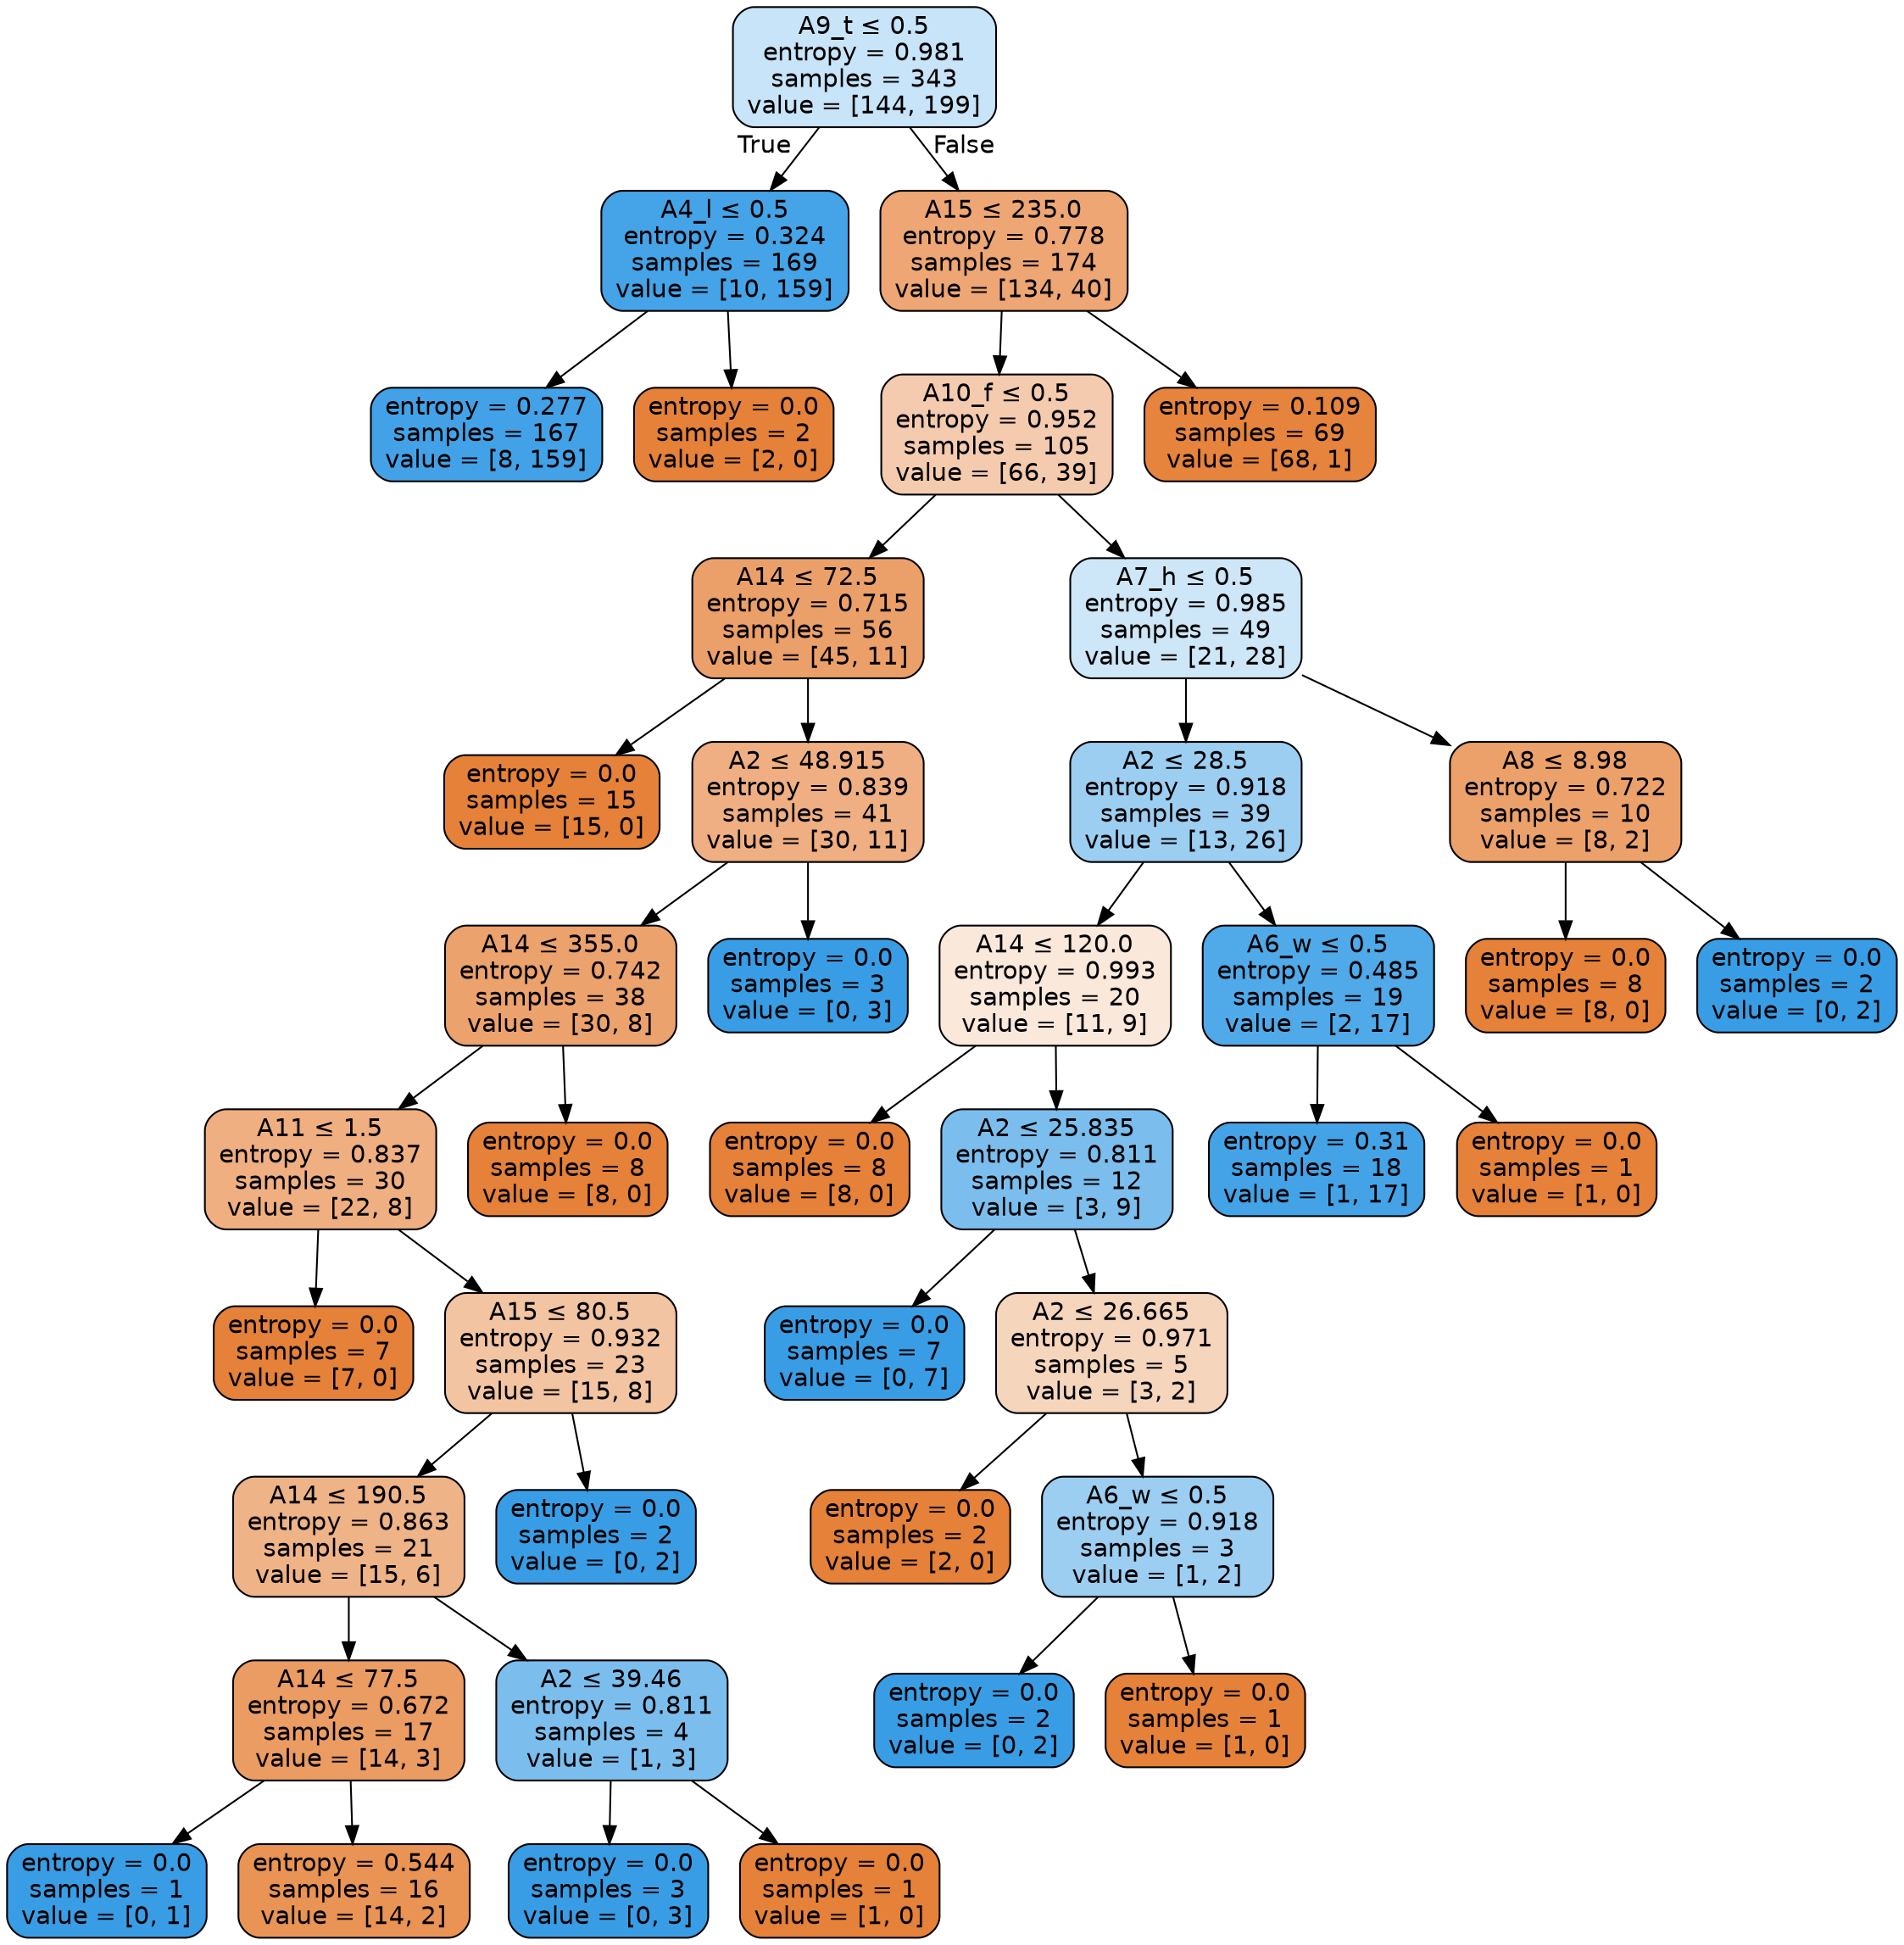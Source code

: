 digraph Tree {
node [shape=box, style="filled, rounded", color="black", fontname=helvetica] ;
edge [fontname=helvetica] ;
0 [label=<A9_t &le; 0.5<br/>entropy = 0.981<br/>samples = 343<br/>value = [144, 199]>, fillcolor="#399de546"] ;
1 [label=<A4_l &le; 0.5<br/>entropy = 0.324<br/>samples = 169<br/>value = [10, 159]>, fillcolor="#399de5ef"] ;
0 -> 1 [labeldistance=2.5, labelangle=45, headlabel="True"] ;
2 [label=<entropy = 0.277<br/>samples = 167<br/>value = [8, 159]>, fillcolor="#399de5f2"] ;
1 -> 2 ;
27 [label=<entropy = 0.0<br/>samples = 2<br/>value = [2, 0]>, fillcolor="#e58139ff"] ;
1 -> 27 ;
28 [label=<A15 &le; 235.0<br/>entropy = 0.778<br/>samples = 174<br/>value = [134, 40]>, fillcolor="#e58139b3"] ;
0 -> 28 [labeldistance=2.5, labelangle=-45, headlabel="False"] ;
29 [label=<A10_f &le; 0.5<br/>entropy = 0.952<br/>samples = 105<br/>value = [66, 39]>, fillcolor="#e5813968"] ;
28 -> 29 ;
30 [label=<A14 &le; 72.5<br/>entropy = 0.715<br/>samples = 56<br/>value = [45, 11]>, fillcolor="#e58139c1"] ;
29 -> 30 ;
31 [label=<entropy = 0.0<br/>samples = 15<br/>value = [15, 0]>, fillcolor="#e58139ff"] ;
30 -> 31 ;
32 [label=<A2 &le; 48.915<br/>entropy = 0.839<br/>samples = 41<br/>value = [30, 11]>, fillcolor="#e58139a1"] ;
30 -> 32 ;
33 [label=<A14 &le; 355.0<br/>entropy = 0.742<br/>samples = 38<br/>value = [30, 8]>, fillcolor="#e58139bb"] ;
32 -> 33 ;
34 [label=<A11 &le; 1.5<br/>entropy = 0.837<br/>samples = 30<br/>value = [22, 8]>, fillcolor="#e58139a2"] ;
33 -> 34 ;
35 [label=<entropy = 0.0<br/>samples = 7<br/>value = [7, 0]>, fillcolor="#e58139ff"] ;
34 -> 35 ;
36 [label=<A15 &le; 80.5<br/>entropy = 0.932<br/>samples = 23<br/>value = [15, 8]>, fillcolor="#e5813977"] ;
34 -> 36 ;
37 [label=<A14 &le; 190.5<br/>entropy = 0.863<br/>samples = 21<br/>value = [15, 6]>, fillcolor="#e5813999"] ;
36 -> 37 ;
38 [label=<A14 &le; 77.5<br/>entropy = 0.672<br/>samples = 17<br/>value = [14, 3]>, fillcolor="#e58139c8"] ;
37 -> 38 ;
39 [label=<entropy = 0.0<br/>samples = 1<br/>value = [0, 1]>, fillcolor="#399de5ff"] ;
38 -> 39 ;
40 [label=<entropy = 0.544<br/>samples = 16<br/>value = [14, 2]>, fillcolor="#e58139db"] ;
38 -> 40 ;
41 [label=<A2 &le; 39.46<br/>entropy = 0.811<br/>samples = 4<br/>value = [1, 3]>, fillcolor="#399de5aa"] ;
37 -> 41 ;
42 [label=<entropy = 0.0<br/>samples = 3<br/>value = [0, 3]>, fillcolor="#399de5ff"] ;
41 -> 42 ;
43 [label=<entropy = 0.0<br/>samples = 1<br/>value = [1, 0]>, fillcolor="#e58139ff"] ;
41 -> 43 ;
44 [label=<entropy = 0.0<br/>samples = 2<br/>value = [0, 2]>, fillcolor="#399de5ff"] ;
36 -> 44 ;
45 [label=<entropy = 0.0<br/>samples = 8<br/>value = [8, 0]>, fillcolor="#e58139ff"] ;
33 -> 45 ;
46 [label=<entropy = 0.0<br/>samples = 3<br/>value = [0, 3]>, fillcolor="#399de5ff"] ;
32 -> 46 ;
47 [label=<A7_h &le; 0.5<br/>entropy = 0.985<br/>samples = 49<br/>value = [21, 28]>, fillcolor="#399de540"] ;
29 -> 47 ;
48 [label=<A2 &le; 28.5<br/>entropy = 0.918<br/>samples = 39<br/>value = [13, 26]>, fillcolor="#399de57f"] ;
47 -> 48 ;
49 [label=<A14 &le; 120.0<br/>entropy = 0.993<br/>samples = 20<br/>value = [11, 9]>, fillcolor="#e581392e"] ;
48 -> 49 ;
50 [label=<entropy = 0.0<br/>samples = 8<br/>value = [8, 0]>, fillcolor="#e58139ff"] ;
49 -> 50 ;
51 [label=<A2 &le; 25.835<br/>entropy = 0.811<br/>samples = 12<br/>value = [3, 9]>, fillcolor="#399de5aa"] ;
49 -> 51 ;
52 [label=<entropy = 0.0<br/>samples = 7<br/>value = [0, 7]>, fillcolor="#399de5ff"] ;
51 -> 52 ;
53 [label=<A2 &le; 26.665<br/>entropy = 0.971<br/>samples = 5<br/>value = [3, 2]>, fillcolor="#e5813955"] ;
51 -> 53 ;
54 [label=<entropy = 0.0<br/>samples = 2<br/>value = [2, 0]>, fillcolor="#e58139ff"] ;
53 -> 54 ;
55 [label=<A6_w &le; 0.5<br/>entropy = 0.918<br/>samples = 3<br/>value = [1, 2]>, fillcolor="#399de57f"] ;
53 -> 55 ;
56 [label=<entropy = 0.0<br/>samples = 2<br/>value = [0, 2]>, fillcolor="#399de5ff"] ;
55 -> 56 ;
57 [label=<entropy = 0.0<br/>samples = 1<br/>value = [1, 0]>, fillcolor="#e58139ff"] ;
55 -> 57 ;
58 [label=<A6_w &le; 0.5<br/>entropy = 0.485<br/>samples = 19<br/>value = [2, 17]>, fillcolor="#399de5e1"] ;
48 -> 58 ;
59 [label=<entropy = 0.31<br/>samples = 18<br/>value = [1, 17]>, fillcolor="#399de5f0"] ;
58 -> 59 ;
64 [label=<entropy = 0.0<br/>samples = 1<br/>value = [1, 0]>, fillcolor="#e58139ff"] ;
58 -> 64 ;
65 [label=<A8 &le; 8.98<br/>entropy = 0.722<br/>samples = 10<br/>value = [8, 2]>, fillcolor="#e58139bf"] ;
47 -> 65 ;
66 [label=<entropy = 0.0<br/>samples = 8<br/>value = [8, 0]>, fillcolor="#e58139ff"] ;
65 -> 66 ;
67 [label=<entropy = 0.0<br/>samples = 2<br/>value = [0, 2]>, fillcolor="#399de5ff"] ;
65 -> 67 ;
68 [label=<entropy = 0.109<br/>samples = 69<br/>value = [68, 1]>, fillcolor="#e58139fb"] ;
28 -> 68 ;
}